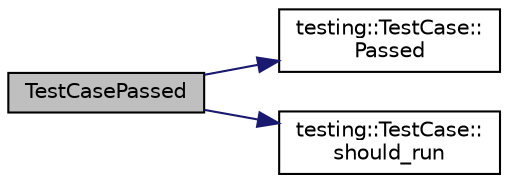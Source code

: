 digraph "TestCasePassed"
{
 // INTERACTIVE_SVG=YES
 // LATEX_PDF_SIZE
  bgcolor="transparent";
  edge [fontname="Helvetica",fontsize="10",labelfontname="Helvetica",labelfontsize="10"];
  node [fontname="Helvetica",fontsize="10",shape=record];
  rankdir="LR";
  Node1 [label="TestCasePassed",height=0.2,width=0.4,color="black", fillcolor="grey75", style="filled", fontcolor="black",tooltip=" "];
  Node1 -> Node2 [color="midnightblue",fontsize="10",style="solid",fontname="Helvetica"];
  Node2 [label="testing::TestCase::\lPassed",height=0.2,width=0.4,color="black",URL="$d0/d9a/classtesting_1_1TestCase_aad2f13a7fb077e9e26c761dea838c160.html#aad2f13a7fb077e9e26c761dea838c160",tooltip=" "];
  Node1 -> Node3 [color="midnightblue",fontsize="10",style="solid",fontname="Helvetica"];
  Node3 [label="testing::TestCase::\lshould_run",height=0.2,width=0.4,color="black",URL="$d0/d9a/classtesting_1_1TestCase_a80b7dba9dc7b6b640c8ba46897c8e181.html#a80b7dba9dc7b6b640c8ba46897c8e181",tooltip=" "];
}
